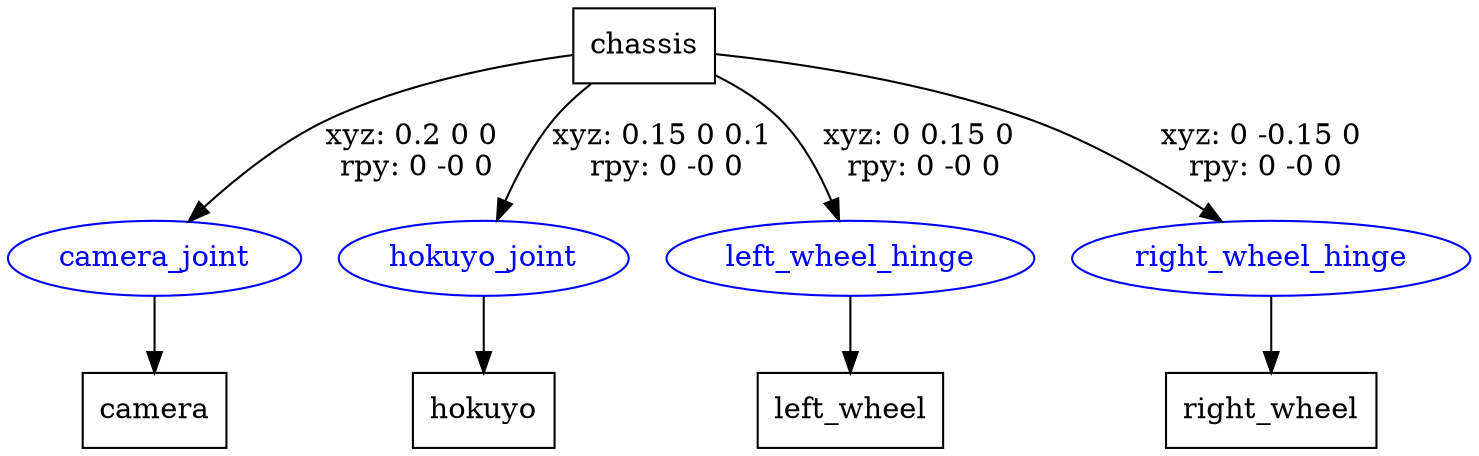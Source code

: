 digraph G {
node [shape=box];
"chassis" [label="chassis"];
"camera" [label="camera"];
"hokuyo" [label="hokuyo"];
"left_wheel" [label="left_wheel"];
"right_wheel" [label="right_wheel"];
node [shape=ellipse, color=blue, fontcolor=blue];
"chassis" -> "camera_joint" [label="xyz: 0.2 0 0 \nrpy: 0 -0 0"]
"camera_joint" -> "camera"
"chassis" -> "hokuyo_joint" [label="xyz: 0.15 0 0.1 \nrpy: 0 -0 0"]
"hokuyo_joint" -> "hokuyo"
"chassis" -> "left_wheel_hinge" [label="xyz: 0 0.15 0 \nrpy: 0 -0 0"]
"left_wheel_hinge" -> "left_wheel"
"chassis" -> "right_wheel_hinge" [label="xyz: 0 -0.15 0 \nrpy: 0 -0 0"]
"right_wheel_hinge" -> "right_wheel"
}
